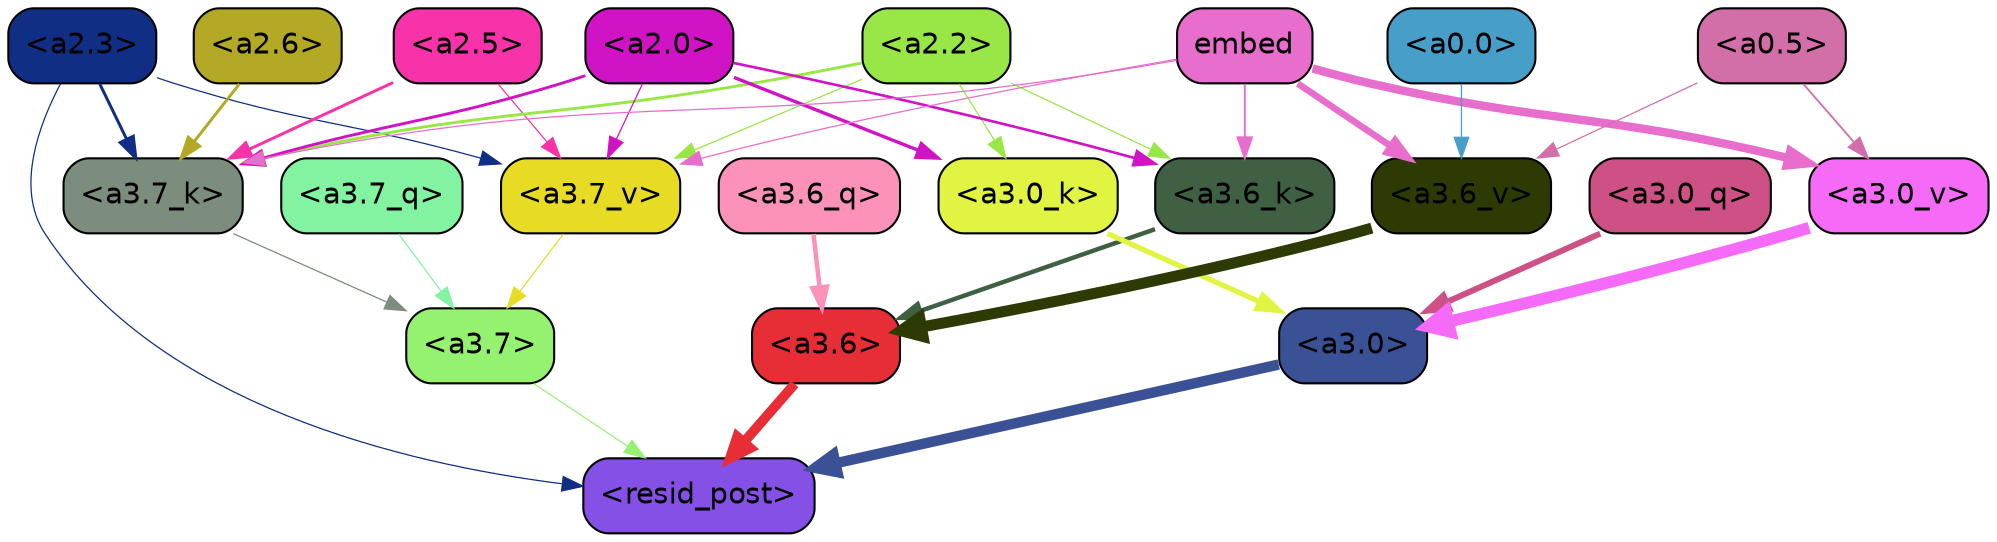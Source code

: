 strict digraph "" {
	graph [bgcolor=transparent,
		layout=dot,
		overlap=false,
		splines=true
	];
	"<a3.7>"	[color=black,
		fillcolor="#95f271",
		fontname=Helvetica,
		shape=box,
		style="filled, rounded"];
	"<resid_post>"	[color=black,
		fillcolor="#8550e6",
		fontname=Helvetica,
		shape=box,
		style="filled, rounded"];
	"<a3.7>" -> "<resid_post>"	[color="#95f271",
		penwidth=0.6];
	"<a3.6>"	[color=black,
		fillcolor="#e72e36",
		fontname=Helvetica,
		shape=box,
		style="filled, rounded"];
	"<a3.6>" -> "<resid_post>"	[color="#e72e36",
		penwidth=4.749041676521301];
	"<a3.0>"	[color=black,
		fillcolor="#3a5195",
		fontname=Helvetica,
		shape=box,
		style="filled, rounded"];
	"<a3.0>" -> "<resid_post>"	[color="#3a5195",
		penwidth=5.004215121269226];
	"<a2.3>"	[color=black,
		fillcolor="#112e85",
		fontname=Helvetica,
		shape=box,
		style="filled, rounded"];
	"<a2.3>" -> "<resid_post>"	[color="#112e85",
		penwidth=0.6];
	"<a3.7_k>"	[color=black,
		fillcolor="#7c8c7d",
		fontname=Helvetica,
		shape=box,
		style="filled, rounded"];
	"<a2.3>" -> "<a3.7_k>"	[color="#112e85",
		penwidth=1.4391854107379913];
	"<a3.7_v>"	[color=black,
		fillcolor="#e7db23",
		fontname=Helvetica,
		shape=box,
		style="filled, rounded"];
	"<a2.3>" -> "<a3.7_v>"	[color="#112e85",
		penwidth=0.6];
	"<a3.7_q>"	[color=black,
		fillcolor="#82f4a1",
		fontname=Helvetica,
		shape=box,
		style="filled, rounded"];
	"<a3.7_q>" -> "<a3.7>"	[color="#82f4a1",
		penwidth=0.6];
	"<a3.6_q>"	[color=black,
		fillcolor="#fc92ba",
		fontname=Helvetica,
		shape=box,
		style="filled, rounded"];
	"<a3.6_q>" -> "<a3.6>"	[color="#fc92ba",
		penwidth=2.160832464694977];
	"<a3.0_q>"	[color=black,
		fillcolor="#cd5184",
		fontname=Helvetica,
		shape=box,
		style="filled, rounded"];
	"<a3.0_q>" -> "<a3.0>"	[color="#cd5184",
		penwidth=2.870753765106201];
	"<a3.7_k>" -> "<a3.7>"	[color="#7c8c7d",
		penwidth=0.6];
	"<a3.6_k>"	[color=black,
		fillcolor="#406043",
		fontname=Helvetica,
		shape=box,
		style="filled, rounded"];
	"<a3.6_k>" -> "<a3.6>"	[color="#406043",
		penwidth=2.13908451795578];
	"<a3.0_k>"	[color=black,
		fillcolor="#e1f441",
		fontname=Helvetica,
		shape=box,
		style="filled, rounded"];
	"<a3.0_k>" -> "<a3.0>"	[color="#e1f441",
		penwidth=2.520303964614868];
	"<a3.7_v>" -> "<a3.7>"	[color="#e7db23",
		penwidth=0.6];
	"<a3.6_v>"	[color=black,
		fillcolor="#2d3a03",
		fontname=Helvetica,
		shape=box,
		style="filled, rounded"];
	"<a3.6_v>" -> "<a3.6>"	[color="#2d3a03",
		penwidth=5.297133803367615];
	"<a3.0_v>"	[color=black,
		fillcolor="#f56bf7",
		fontname=Helvetica,
		shape=box,
		style="filled, rounded"];
	"<a3.0_v>" -> "<a3.0>"	[color="#f56bf7",
		penwidth=5.680712580680847];
	"<a2.6>"	[color=black,
		fillcolor="#b3a924",
		fontname=Helvetica,
		shape=box,
		style="filled, rounded"];
	"<a2.6>" -> "<a3.7_k>"	[color="#b3a924",
		penwidth=1.4180794060230255];
	"<a2.5>"	[color=black,
		fillcolor="#f832a8",
		fontname=Helvetica,
		shape=box,
		style="filled, rounded"];
	"<a2.5>" -> "<a3.7_k>"	[color="#f832a8",
		penwidth=1.4281435310840607];
	"<a2.5>" -> "<a3.7_v>"	[color="#f832a8",
		penwidth=0.6];
	"<a2.2>"	[color=black,
		fillcolor="#98e747",
		fontname=Helvetica,
		shape=box,
		style="filled, rounded"];
	"<a2.2>" -> "<a3.7_k>"	[color="#98e747",
		penwidth=1.3982512056827545];
	"<a2.2>" -> "<a3.6_k>"	[color="#98e747",
		penwidth=0.6];
	"<a2.2>" -> "<a3.0_k>"	[color="#98e747",
		penwidth=0.6];
	"<a2.2>" -> "<a3.7_v>"	[color="#98e747",
		penwidth=0.6];
	"<a2.0>"	[color=black,
		fillcolor="#d113c6",
		fontname=Helvetica,
		shape=box,
		style="filled, rounded"];
	"<a2.0>" -> "<a3.7_k>"	[color="#d113c6",
		penwidth=1.404832512140274];
	"<a2.0>" -> "<a3.6_k>"	[color="#d113c6",
		penwidth=1.2708758115768433];
	"<a2.0>" -> "<a3.0_k>"	[color="#d113c6",
		penwidth=1.6207245588302612];
	"<a2.0>" -> "<a3.7_v>"	[color="#d113c6",
		penwidth=0.6];
	embed	[color=black,
		fillcolor="#e76ecc",
		fontname=Helvetica,
		shape=box,
		style="filled, rounded"];
	embed -> "<a3.7_k>"	[color="#e76ecc",
		penwidth=0.6];
	embed -> "<a3.6_k>"	[color="#e76ecc",
		penwidth=0.9291638135910034];
	embed -> "<a3.7_v>"	[color="#e76ecc",
		penwidth=0.6];
	embed -> "<a3.6_v>"	[color="#e76ecc",
		penwidth=3.1808209121227264];
	embed -> "<a3.0_v>"	[color="#e76ecc",
		penwidth=4.036660343408585];
	"<a0.5>"	[color=black,
		fillcolor="#d36fa8",
		fontname=Helvetica,
		shape=box,
		style="filled, rounded"];
	"<a0.5>" -> "<a3.6_v>"	[color="#d36fa8",
		penwidth=0.6];
	"<a0.5>" -> "<a3.0_v>"	[color="#d36fa8",
		penwidth=0.8798569142818451];
	"<a0.0>"	[color=black,
		fillcolor="#479fc9",
		fontname=Helvetica,
		shape=box,
		style="filled, rounded"];
	"<a0.0>" -> "<a3.6_v>"	[color="#479fc9",
		penwidth=0.6];
}
